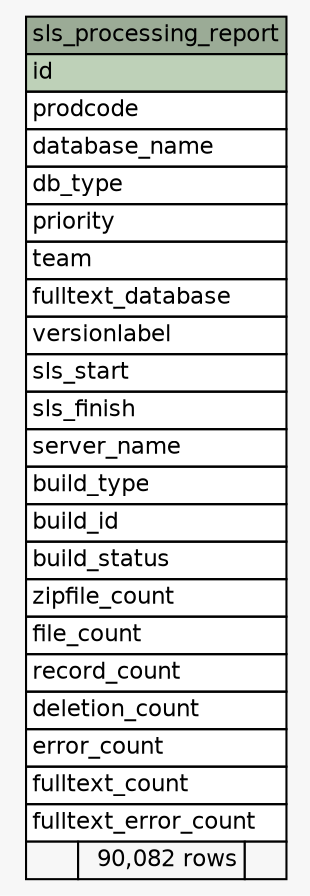 // dot 2.2.1 on Windows 10 10.0
// SchemaSpy rev 590
digraph "sls_processing_report" {
  graph [
    rankdir="RL"
    bgcolor="#f7f7f7"
    nodesep="0.18"
    ranksep="0.46"
    fontname="Helvetica"
    fontsize="11"
  ];
  node [
    fontname="Helvetica"
    fontsize="11"
    shape="plaintext"
  ];
  edge [
    arrowsize="0.8"
  ];
  "sls_processing_report" [
    label=<
    <TABLE BORDER="0" CELLBORDER="1" CELLSPACING="0" BGCOLOR="#ffffff">
      <TR><TD COLSPAN="3" BGCOLOR="#9bab96" ALIGN="CENTER">sls_processing_report</TD></TR>
      <TR><TD PORT="id" COLSPAN="3" BGCOLOR="#bed1b8" ALIGN="LEFT">id</TD></TR>
      <TR><TD PORT="prodcode" COLSPAN="3" ALIGN="LEFT">prodcode</TD></TR>
      <TR><TD PORT="database_name" COLSPAN="3" ALIGN="LEFT">database_name</TD></TR>
      <TR><TD PORT="db_type" COLSPAN="3" ALIGN="LEFT">db_type</TD></TR>
      <TR><TD PORT="priority" COLSPAN="3" ALIGN="LEFT">priority</TD></TR>
      <TR><TD PORT="team" COLSPAN="3" ALIGN="LEFT">team</TD></TR>
      <TR><TD PORT="fulltext_database" COLSPAN="3" ALIGN="LEFT">fulltext_database</TD></TR>
      <TR><TD PORT="versionlabel" COLSPAN="3" ALIGN="LEFT">versionlabel</TD></TR>
      <TR><TD PORT="sls_start" COLSPAN="3" ALIGN="LEFT">sls_start</TD></TR>
      <TR><TD PORT="sls_finish" COLSPAN="3" ALIGN="LEFT">sls_finish</TD></TR>
      <TR><TD PORT="server_name" COLSPAN="3" ALIGN="LEFT">server_name</TD></TR>
      <TR><TD PORT="build_type" COLSPAN="3" ALIGN="LEFT">build_type</TD></TR>
      <TR><TD PORT="build_id" COLSPAN="3" ALIGN="LEFT">build_id</TD></TR>
      <TR><TD PORT="build_status" COLSPAN="3" ALIGN="LEFT">build_status</TD></TR>
      <TR><TD PORT="zipfile_count" COLSPAN="3" ALIGN="LEFT">zipfile_count</TD></TR>
      <TR><TD PORT="file_count" COLSPAN="3" ALIGN="LEFT">file_count</TD></TR>
      <TR><TD PORT="record_count" COLSPAN="3" ALIGN="LEFT">record_count</TD></TR>
      <TR><TD PORT="deletion_count" COLSPAN="3" ALIGN="LEFT">deletion_count</TD></TR>
      <TR><TD PORT="error_count" COLSPAN="3" ALIGN="LEFT">error_count</TD></TR>
      <TR><TD PORT="fulltext_count" COLSPAN="3" ALIGN="LEFT">fulltext_count</TD></TR>
      <TR><TD PORT="fulltext_error_count" COLSPAN="3" ALIGN="LEFT">fulltext_error_count</TD></TR>
      <TR><TD ALIGN="LEFT" BGCOLOR="#f7f7f7">  </TD><TD ALIGN="RIGHT" BGCOLOR="#f7f7f7">90,082 rows</TD><TD ALIGN="RIGHT" BGCOLOR="#f7f7f7">  </TD></TR>
    </TABLE>>
    URL="tables/sls_processing_report.html"
    tooltip="sls_processing_report"
  ];
}
